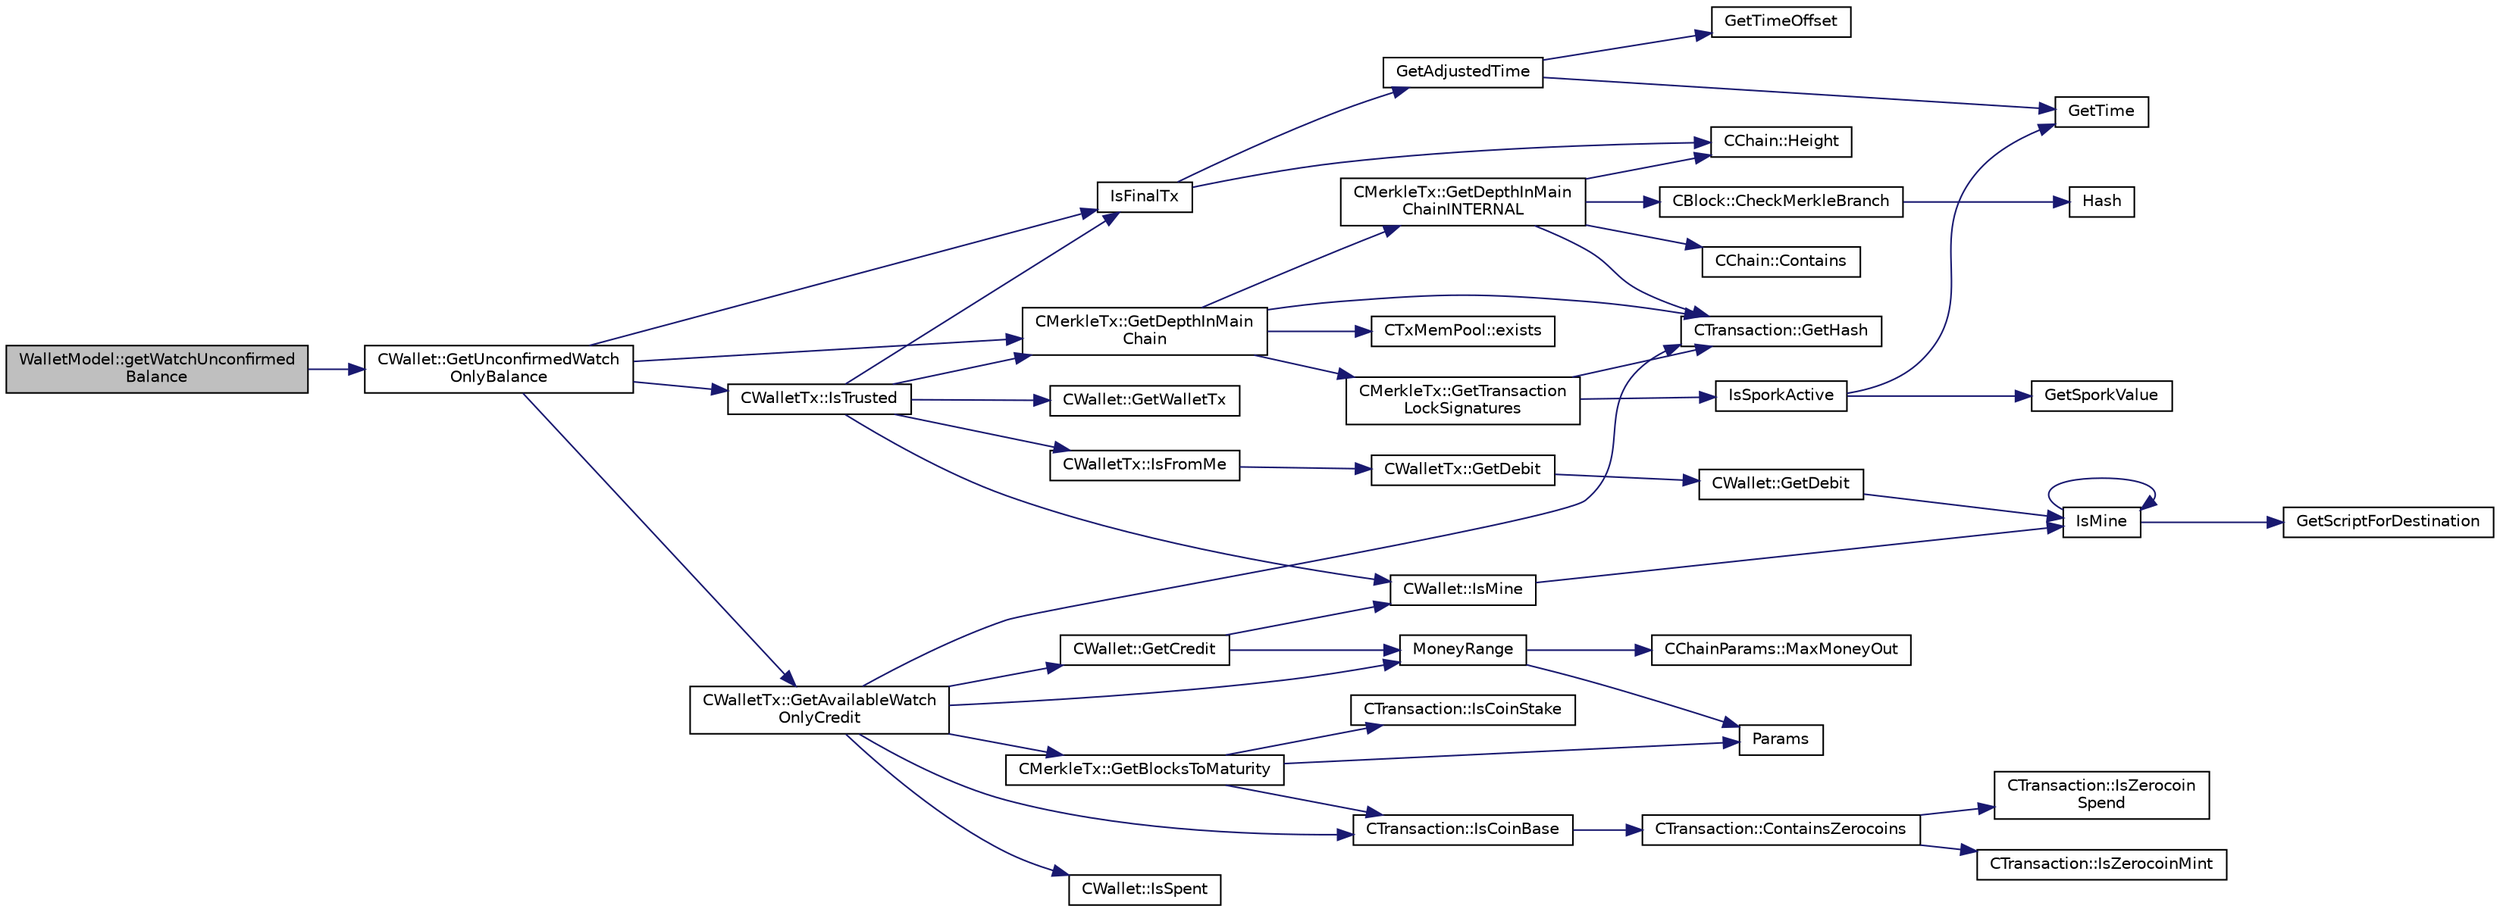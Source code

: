digraph "WalletModel::getWatchUnconfirmedBalance"
{
  edge [fontname="Helvetica",fontsize="10",labelfontname="Helvetica",labelfontsize="10"];
  node [fontname="Helvetica",fontsize="10",shape=record];
  rankdir="LR";
  Node812 [label="WalletModel::getWatchUnconfirmed\lBalance",height=0.2,width=0.4,color="black", fillcolor="grey75", style="filled", fontcolor="black"];
  Node812 -> Node813 [color="midnightblue",fontsize="10",style="solid",fontname="Helvetica"];
  Node813 [label="CWallet::GetUnconfirmedWatch\lOnlyBalance",height=0.2,width=0.4,color="black", fillcolor="white", style="filled",URL="$group___actions.html#gab0c110f14f0429f9de594b2293837621"];
  Node813 -> Node814 [color="midnightblue",fontsize="10",style="solid",fontname="Helvetica"];
  Node814 [label="IsFinalTx",height=0.2,width=0.4,color="black", fillcolor="white", style="filled",URL="$main_8cpp.html#adc332cd7ac94e639bb4239618341be19"];
  Node814 -> Node815 [color="midnightblue",fontsize="10",style="solid",fontname="Helvetica"];
  Node815 [label="CChain::Height",height=0.2,width=0.4,color="black", fillcolor="white", style="filled",URL="$class_c_chain.html#ad4758bc8872ce065a9579f77c3171d40",tooltip="Return the maximal height in the chain. "];
  Node814 -> Node816 [color="midnightblue",fontsize="10",style="solid",fontname="Helvetica"];
  Node816 [label="GetAdjustedTime",height=0.2,width=0.4,color="black", fillcolor="white", style="filled",URL="$timedata_8cpp.html#a09f81b9c7650f898cf3cf305b87547e6"];
  Node816 -> Node817 [color="midnightblue",fontsize="10",style="solid",fontname="Helvetica"];
  Node817 [label="GetTime",height=0.2,width=0.4,color="black", fillcolor="white", style="filled",URL="$utiltime_8cpp.html#a46fac5fba8ba905b5f9acb364f5d8c6f",tooltip="For unit testing. "];
  Node816 -> Node818 [color="midnightblue",fontsize="10",style="solid",fontname="Helvetica"];
  Node818 [label="GetTimeOffset",height=0.2,width=0.4,color="black", fillcolor="white", style="filled",URL="$timedata_8cpp.html#a50ca5344c75631267633f15cfe5e983e",tooltip="\"Never go to sea with two chronometers; take one or three.\" Our three time sources are: ..."];
  Node813 -> Node819 [color="midnightblue",fontsize="10",style="solid",fontname="Helvetica"];
  Node819 [label="CWalletTx::IsTrusted",height=0.2,width=0.4,color="black", fillcolor="white", style="filled",URL="$class_c_wallet_tx.html#a71efb0d5b5def8ae00a1d74b8741bfcb"];
  Node819 -> Node814 [color="midnightblue",fontsize="10",style="solid",fontname="Helvetica"];
  Node819 -> Node820 [color="midnightblue",fontsize="10",style="solid",fontname="Helvetica"];
  Node820 [label="CMerkleTx::GetDepthInMain\lChain",height=0.2,width=0.4,color="black", fillcolor="white", style="filled",URL="$class_c_merkle_tx.html#a5bf3a355593ecce5799de92d013149b1",tooltip="Return depth of transaction in blockchain: -1 : not in blockchain, and not in memory pool (conflicted..."];
  Node820 -> Node821 [color="midnightblue",fontsize="10",style="solid",fontname="Helvetica"];
  Node821 [label="CMerkleTx::GetDepthInMain\lChainINTERNAL",height=0.2,width=0.4,color="black", fillcolor="white", style="filled",URL="$class_c_merkle_tx.html#ada4285bcdc83c90dc5829d9902b1271c"];
  Node821 -> Node822 [color="midnightblue",fontsize="10",style="solid",fontname="Helvetica"];
  Node822 [label="CChain::Contains",height=0.2,width=0.4,color="black", fillcolor="white", style="filled",URL="$class_c_chain.html#af1786dc229c215dea7f727c11df2c8dc",tooltip="Efficiently check whether a block is present in this chain. "];
  Node821 -> Node823 [color="midnightblue",fontsize="10",style="solid",fontname="Helvetica"];
  Node823 [label="CBlock::CheckMerkleBranch",height=0.2,width=0.4,color="black", fillcolor="white", style="filled",URL="$class_c_block.html#a81684cf96f6fb6731c869865b80d1ccd"];
  Node823 -> Node824 [color="midnightblue",fontsize="10",style="solid",fontname="Helvetica"];
  Node824 [label="Hash",height=0.2,width=0.4,color="black", fillcolor="white", style="filled",URL="$hash_8h.html#a12c5e981d7f5f2850027fd5e932eff61",tooltip="Compute the 256-bit hash of a std::string. "];
  Node821 -> Node825 [color="midnightblue",fontsize="10",style="solid",fontname="Helvetica"];
  Node825 [label="CTransaction::GetHash",height=0.2,width=0.4,color="black", fillcolor="white", style="filled",URL="$class_c_transaction.html#a7efd1379de830341417c0bfa23a149aa"];
  Node821 -> Node815 [color="midnightblue",fontsize="10",style="solid",fontname="Helvetica"];
  Node820 -> Node826 [color="midnightblue",fontsize="10",style="solid",fontname="Helvetica"];
  Node826 [label="CTxMemPool::exists",height=0.2,width=0.4,color="black", fillcolor="white", style="filled",URL="$class_c_tx_mem_pool.html#adba06e79be4a1a092dd2db8290733be7"];
  Node820 -> Node825 [color="midnightblue",fontsize="10",style="solid",fontname="Helvetica"];
  Node820 -> Node827 [color="midnightblue",fontsize="10",style="solid",fontname="Helvetica"];
  Node827 [label="CMerkleTx::GetTransaction\lLockSignatures",height=0.2,width=0.4,color="black", fillcolor="white", style="filled",URL="$class_c_merkle_tx.html#a29ab20d0785095dba254ca1050ba6989"];
  Node827 -> Node828 [color="midnightblue",fontsize="10",style="solid",fontname="Helvetica"];
  Node828 [label="IsSporkActive",height=0.2,width=0.4,color="black", fillcolor="white", style="filled",URL="$spork_8cpp.html#a3305663176e21e81c80dc951a7f8ea5e"];
  Node828 -> Node829 [color="midnightblue",fontsize="10",style="solid",fontname="Helvetica"];
  Node829 [label="GetSporkValue",height=0.2,width=0.4,color="black", fillcolor="white", style="filled",URL="$spork_8cpp.html#a7125c44e1c9a54dc7c28556b3fb24a8f"];
  Node828 -> Node817 [color="midnightblue",fontsize="10",style="solid",fontname="Helvetica"];
  Node827 -> Node825 [color="midnightblue",fontsize="10",style="solid",fontname="Helvetica"];
  Node819 -> Node830 [color="midnightblue",fontsize="10",style="solid",fontname="Helvetica"];
  Node830 [label="CWalletTx::IsFromMe",height=0.2,width=0.4,color="black", fillcolor="white", style="filled",URL="$class_c_wallet_tx.html#a4b4fdec025af8171852c3eece1c2508f"];
  Node830 -> Node831 [color="midnightblue",fontsize="10",style="solid",fontname="Helvetica"];
  Node831 [label="CWalletTx::GetDebit",height=0.2,width=0.4,color="black", fillcolor="white", style="filled",URL="$class_c_wallet_tx.html#a7757c17a323e5f6f75c92acb398d3568",tooltip="filter decides which addresses will count towards the debit "];
  Node831 -> Node832 [color="midnightblue",fontsize="10",style="solid",fontname="Helvetica"];
  Node832 [label="CWallet::GetDebit",height=0.2,width=0.4,color="black", fillcolor="white", style="filled",URL="$group__map_wallet.html#ga5ab4855aac6f4b335421944403e44d6d"];
  Node832 -> Node833 [color="midnightblue",fontsize="10",style="solid",fontname="Helvetica"];
  Node833 [label="IsMine",height=0.2,width=0.4,color="black", fillcolor="white", style="filled",URL="$wallet__ismine_8cpp.html#adc59cf67d903c1ba1ef225561b85bfce"];
  Node833 -> Node834 [color="midnightblue",fontsize="10",style="solid",fontname="Helvetica"];
  Node834 [label="GetScriptForDestination",height=0.2,width=0.4,color="black", fillcolor="white", style="filled",URL="$standard_8cpp.html#ae40f28d3b46c21033f6ee1f1200d0321"];
  Node833 -> Node833 [color="midnightblue",fontsize="10",style="solid",fontname="Helvetica"];
  Node819 -> Node835 [color="midnightblue",fontsize="10",style="solid",fontname="Helvetica"];
  Node835 [label="CWallet::GetWalletTx",height=0.2,width=0.4,color="black", fillcolor="white", style="filled",URL="$group__map_wallet.html#gac496716bb889a5934fa27398aeb2330a"];
  Node819 -> Node836 [color="midnightblue",fontsize="10",style="solid",fontname="Helvetica"];
  Node836 [label="CWallet::IsMine",height=0.2,width=0.4,color="black", fillcolor="white", style="filled",URL="$group__map_wallet.html#ga4eada57edc1c443564b8cc9b853d955c"];
  Node836 -> Node833 [color="midnightblue",fontsize="10",style="solid",fontname="Helvetica"];
  Node813 -> Node820 [color="midnightblue",fontsize="10",style="solid",fontname="Helvetica"];
  Node813 -> Node837 [color="midnightblue",fontsize="10",style="solid",fontname="Helvetica"];
  Node837 [label="CWalletTx::GetAvailableWatch\lOnlyCredit",height=0.2,width=0.4,color="black", fillcolor="white", style="filled",URL="$class_c_wallet_tx.html#ac78c4da3c420b2b28370cba7044dd68d"];
  Node837 -> Node838 [color="midnightblue",fontsize="10",style="solid",fontname="Helvetica"];
  Node838 [label="CTransaction::IsCoinBase",height=0.2,width=0.4,color="black", fillcolor="white", style="filled",URL="$class_c_transaction.html#a96256e8ac1bf79ad9c057e48c41132dd"];
  Node838 -> Node839 [color="midnightblue",fontsize="10",style="solid",fontname="Helvetica"];
  Node839 [label="CTransaction::ContainsZerocoins",height=0.2,width=0.4,color="black", fillcolor="white", style="filled",URL="$class_c_transaction.html#a613051e8e5651a7500cb455f37dd1116"];
  Node839 -> Node840 [color="midnightblue",fontsize="10",style="solid",fontname="Helvetica"];
  Node840 [label="CTransaction::IsZerocoin\lSpend",height=0.2,width=0.4,color="black", fillcolor="white", style="filled",URL="$class_c_transaction.html#a4cda5603795c5f9179d4c8bd43f809cd"];
  Node839 -> Node841 [color="midnightblue",fontsize="10",style="solid",fontname="Helvetica"];
  Node841 [label="CTransaction::IsZerocoinMint",height=0.2,width=0.4,color="black", fillcolor="white", style="filled",URL="$class_c_transaction.html#ab91efb1c2312e6feeecfbbfff11abbb1"];
  Node837 -> Node842 [color="midnightblue",fontsize="10",style="solid",fontname="Helvetica"];
  Node842 [label="CMerkleTx::GetBlocksToMaturity",height=0.2,width=0.4,color="black", fillcolor="white", style="filled",URL="$class_c_merkle_tx.html#a69ebd437f7b44169659c3527fe73b6ab"];
  Node842 -> Node838 [color="midnightblue",fontsize="10",style="solid",fontname="Helvetica"];
  Node842 -> Node843 [color="midnightblue",fontsize="10",style="solid",fontname="Helvetica"];
  Node843 [label="CTransaction::IsCoinStake",height=0.2,width=0.4,color="black", fillcolor="white", style="filled",URL="$class_c_transaction.html#ace4278a41a296d40dcf5fb2b9cf007ec"];
  Node842 -> Node844 [color="midnightblue",fontsize="10",style="solid",fontname="Helvetica"];
  Node844 [label="Params",height=0.2,width=0.4,color="black", fillcolor="white", style="filled",URL="$chainparams_8cpp.html#ace5c5b706d71a324a417dd2db394fd4a",tooltip="Return the currently selected parameters. "];
  Node837 -> Node845 [color="midnightblue",fontsize="10",style="solid",fontname="Helvetica"];
  Node845 [label="CWallet::IsSpent",height=0.2,width=0.4,color="black", fillcolor="white", style="filled",URL="$group__map_wallet.html#ga6adcf1c224ed3c3fe4b0b19f6fca75d8",tooltip="Outpoint is spent if any non-conflicted transaction spends it: "];
  Node837 -> Node825 [color="midnightblue",fontsize="10",style="solid",fontname="Helvetica"];
  Node837 -> Node846 [color="midnightblue",fontsize="10",style="solid",fontname="Helvetica"];
  Node846 [label="CWallet::GetCredit",height=0.2,width=0.4,color="black", fillcolor="white", style="filled",URL="$class_c_wallet.html#aa60b69c7d4ea6063ed83b13d7c6fe695"];
  Node846 -> Node847 [color="midnightblue",fontsize="10",style="solid",fontname="Helvetica"];
  Node847 [label="MoneyRange",height=0.2,width=0.4,color="black", fillcolor="white", style="filled",URL="$main_8cpp.html#a0529385ca34689843ef65d844a67c945"];
  Node847 -> Node844 [color="midnightblue",fontsize="10",style="solid",fontname="Helvetica"];
  Node847 -> Node848 [color="midnightblue",fontsize="10",style="solid",fontname="Helvetica"];
  Node848 [label="CChainParams::MaxMoneyOut",height=0.2,width=0.4,color="black", fillcolor="white", style="filled",URL="$class_c_chain_params.html#a82190f02d83daee6823362e3c25848d0"];
  Node846 -> Node836 [color="midnightblue",fontsize="10",style="solid",fontname="Helvetica"];
  Node837 -> Node847 [color="midnightblue",fontsize="10",style="solid",fontname="Helvetica"];
}
